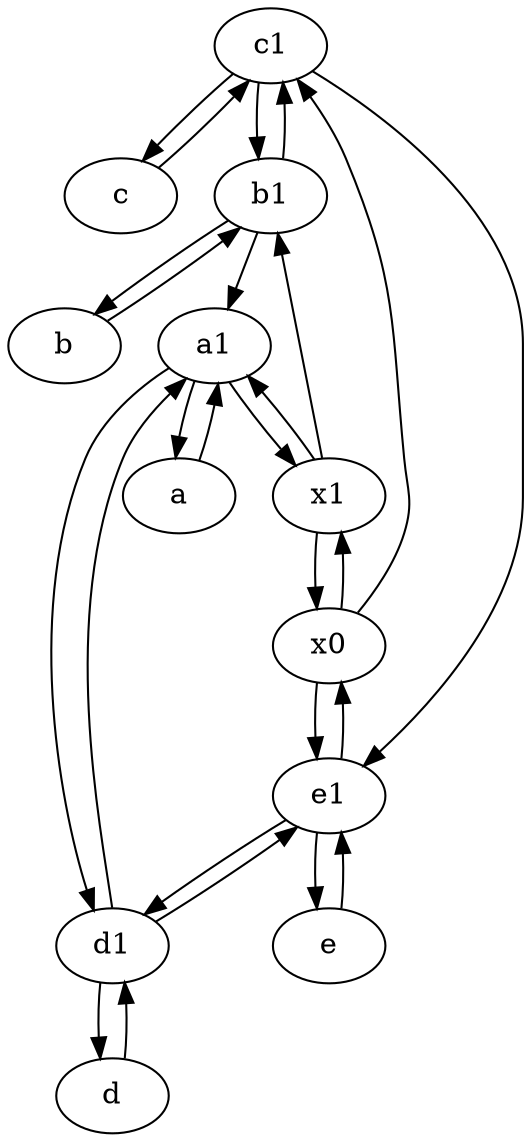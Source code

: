 digraph  {
	c1 [pos="30,15!"];
	c [pos="20,10!"];
	e [pos="30,50!"];
	x1;
	b1 [pos="45,20!"];
	e1 [pos="25,45!"];
	a1 [pos="40,15!"];
	d [pos="20,30!"];
	x0;
	b [pos="50,20!"];
	d1 [pos="25,30!"];
	a [pos="40,10!"];
	e1 -> x0;
	c1 -> c;
	b1 -> a1;
	b1 -> c1;
	a -> a1;
	x0 -> x1;
	b -> b1;
	x0 -> c1;
	x1 -> b1;
	a1 -> x1;
	d1 -> d;
	d1 -> a1;
	x1 -> a1;
	c1 -> b1;
	b1 -> b;
	c -> c1;
	d1 -> e1;
	e1 -> d1;
	e -> e1;
	c1 -> e1;
	e1 -> e;
	a1 -> a;
	a1 -> d1;
	x0 -> e1;
	x1 -> x0;
	d -> d1;

	}